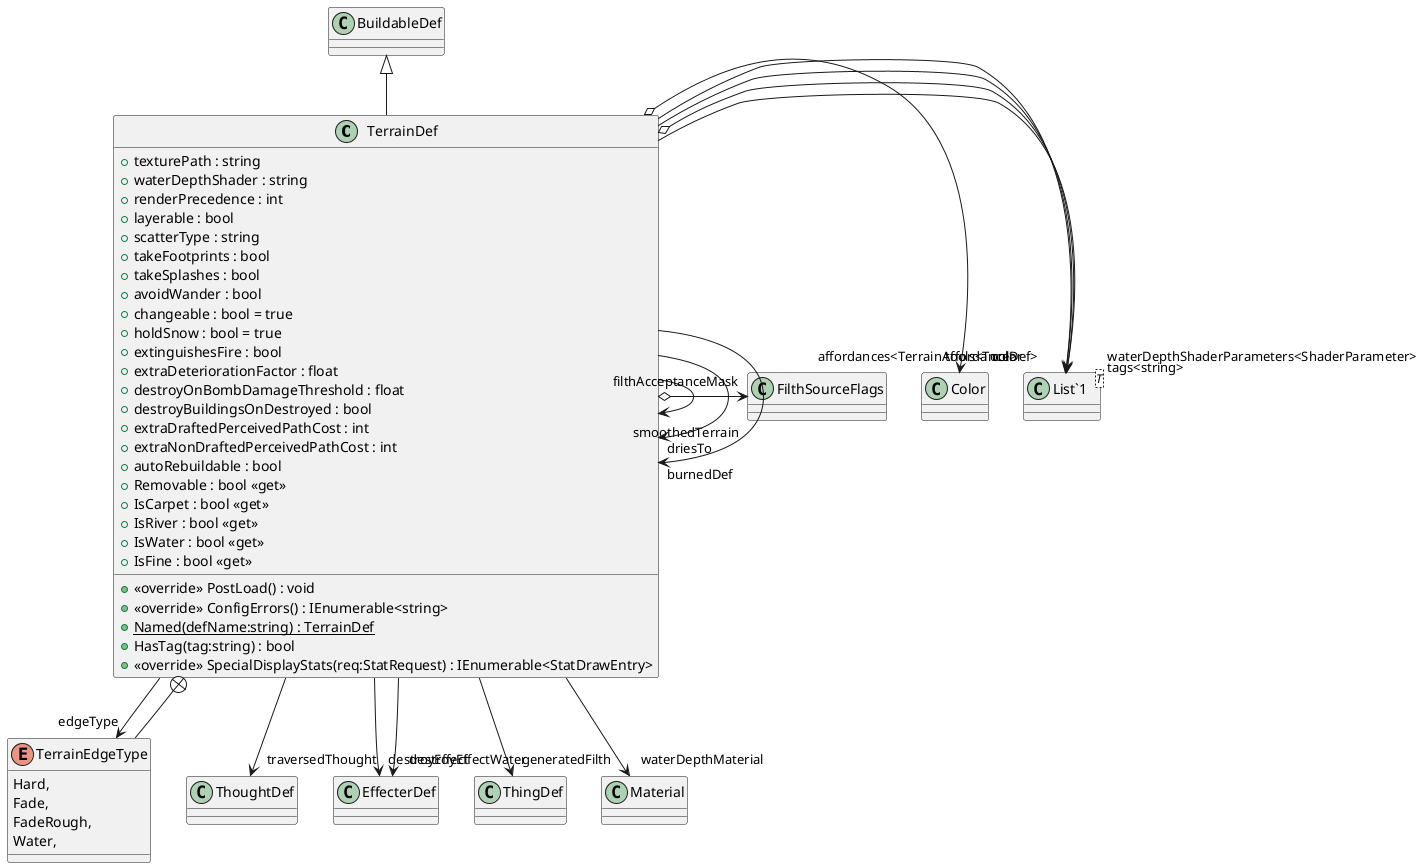 @startuml
class TerrainDef {
    + texturePath : string
    + waterDepthShader : string
    + renderPrecedence : int
    + layerable : bool
    + scatterType : string
    + takeFootprints : bool
    + takeSplashes : bool
    + avoidWander : bool
    + changeable : bool = true
    + holdSnow : bool = true
    + extinguishesFire : bool
    + extraDeteriorationFactor : float
    + destroyOnBombDamageThreshold : float
    + destroyBuildingsOnDestroyed : bool
    + extraDraftedPerceivedPathCost : int
    + extraNonDraftedPerceivedPathCost : int
    + autoRebuildable : bool
    + Removable : bool <<get>>
    + IsCarpet : bool <<get>>
    + IsRiver : bool <<get>>
    + IsWater : bool <<get>>
    + IsFine : bool <<get>>
    + <<override>> PostLoad() : void
    + <<override>> ConfigErrors() : IEnumerable<string>
    + {static} Named(defName:string) : TerrainDef
    + HasTag(tag:string) : bool
    + <<override>> SpecialDisplayStats(req:StatRequest) : IEnumerable<StatDrawEntry>
}
enum TerrainEdgeType {
    Hard,
    Fade,
    FadeRough,
    Water,
}
class "List`1"<T> {
}
BuildableDef <|-- TerrainDef
TerrainDef --> "edgeType" TerrainEdgeType
TerrainDef --> "waterDepthShaderParameters<ShaderParameter>" "List`1"
TerrainDef o-> "affordances<TerrainAffordanceDef>" "List`1"
TerrainDef --> "smoothedTerrain" TerrainDef
TerrainDef o-> "color" Color
TerrainDef --> "driesTo" TerrainDef
TerrainDef --> "tags<string>" "List`1"
TerrainDef --> "burnedDef" TerrainDef
TerrainDef --> "tools<Tool>" "List`1"
TerrainDef --> "traversedThought" ThoughtDef
TerrainDef --> "destroyEffect" EffecterDef
TerrainDef --> "destroyEffectWater" EffecterDef
TerrainDef --> "generatedFilth" ThingDef
TerrainDef o-> "filthAcceptanceMask" FilthSourceFlags
TerrainDef --> "waterDepthMaterial" Material
TerrainDef +-- TerrainEdgeType
@enduml
